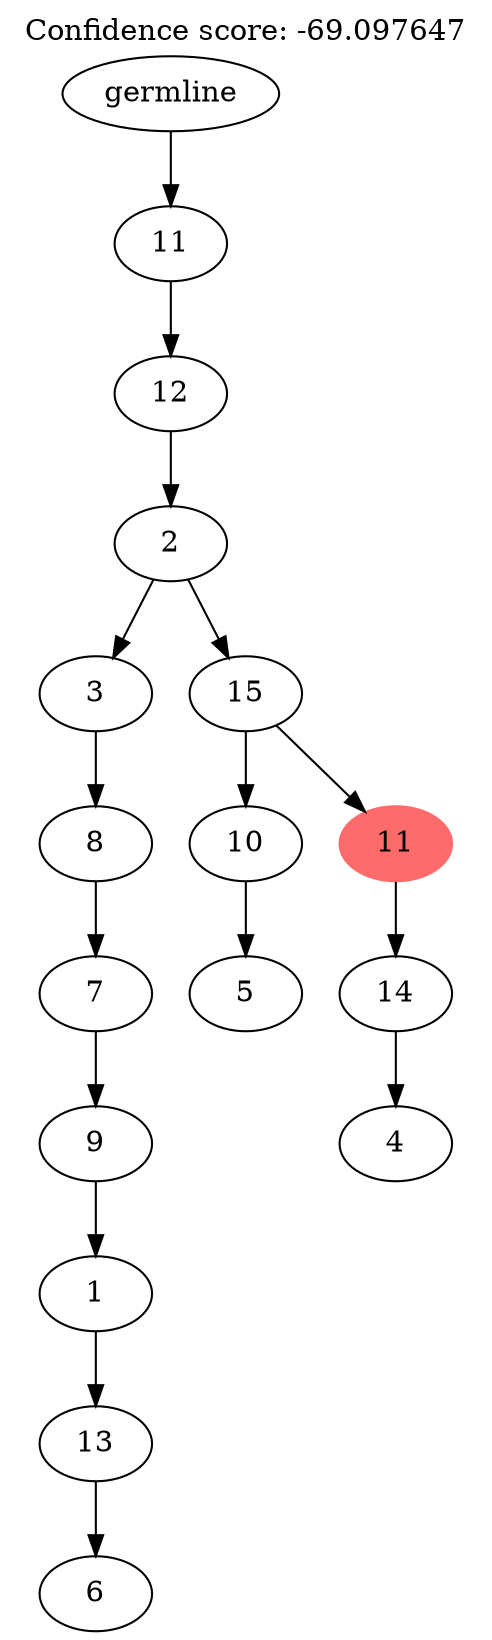 digraph g {
	"15" -> "16";
	"16" [label="6"];
	"14" -> "15";
	"15" [label="13"];
	"13" -> "14";
	"14" [label="1"];
	"12" -> "13";
	"13" [label="9"];
	"11" -> "12";
	"12" [label="7"];
	"10" -> "11";
	"11" [label="8"];
	"8" -> "9";
	"9" [label="5"];
	"6" -> "7";
	"7" [label="4"];
	"5" -> "6";
	"6" [label="14"];
	"4" -> "5";
	"5" [color=indianred1, style=filled, label="11"];
	"4" -> "8";
	"8" [label="10"];
	"3" -> "4";
	"4" [label="15"];
	"3" -> "10";
	"10" [label="3"];
	"2" -> "3";
	"3" [label="2"];
	"1" -> "2";
	"2" [label="12"];
	"0" -> "1";
	"1" [label="11"];
	"0" [label="germline"];
	labelloc="t";
	label="Confidence score: -69.097647";
}

